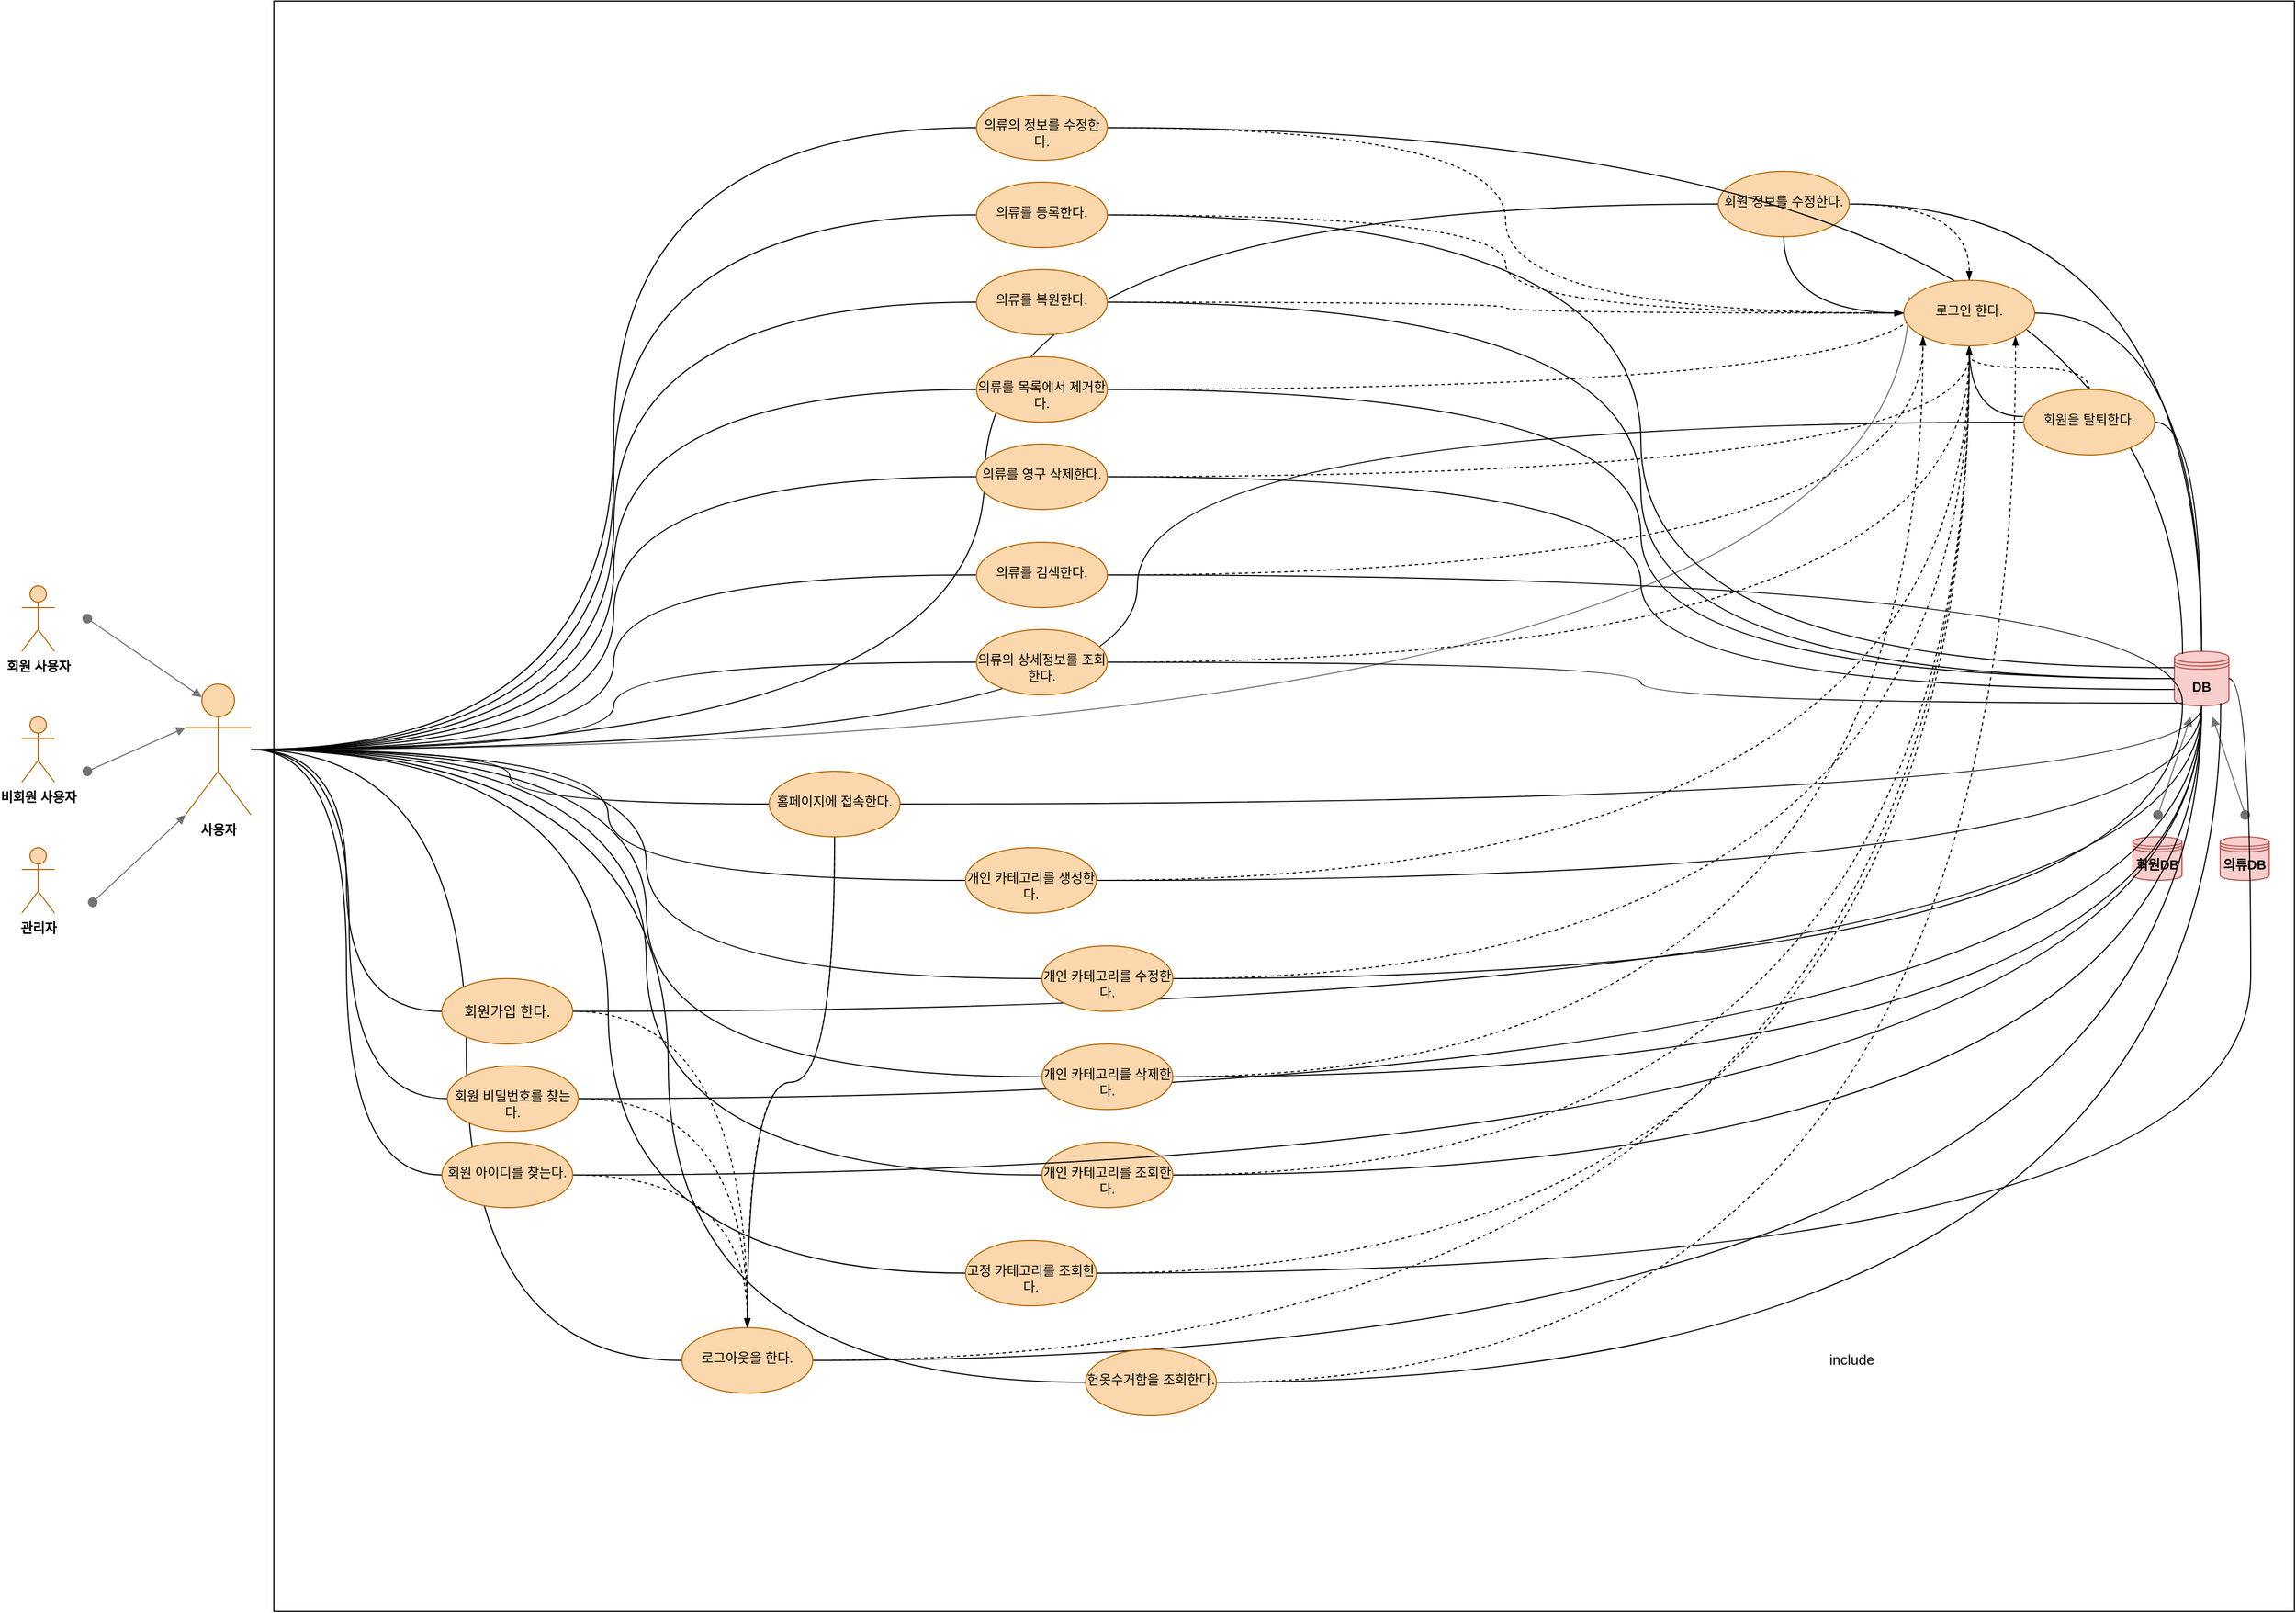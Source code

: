 <mxfile version="17.4.2" type="device"><diagram id="907NcnrzGQsfsX39xmy_" name="Page-1"><mxGraphModel dx="5760" dy="2571" grid="0" gridSize="10" guides="1" tooltips="1" connect="1" arrows="1" fold="1" page="1" pageScale="1" pageWidth="850" pageHeight="1100" math="0" shadow="0"><root><mxCell id="0"/><mxCell id="1" parent="0"/><mxCell id="ac8CNx1NNNnwnDvBf2mb-1" value="회원 사용자&lt;br&gt;" style="shape=umlActor;verticalLabelPosition=bottom;verticalAlign=top;html=1;outlineConnect=0;fillColor=#fad7ac;strokeColor=#b46504;fontStyle=1" parent="1" vertex="1"><mxGeometry x="-3124" y="-164" width="30" height="60" as="geometry"/></mxCell><mxCell id="ac8CNx1NNNnwnDvBf2mb-5" value="비회원 사용자&lt;br&gt;" style="shape=umlActor;verticalLabelPosition=bottom;verticalAlign=top;html=1;outlineConnect=0;fillColor=#fad7ac;strokeColor=#b46504;fontStyle=1" parent="1" vertex="1"><mxGeometry x="-3124" y="-44" width="30" height="60" as="geometry"/></mxCell><mxCell id="ac8CNx1NNNnwnDvBf2mb-7" value="관리자" style="shape=umlActor;verticalLabelPosition=bottom;verticalAlign=top;html=1;outlineConnect=0;fillColor=#fad7ac;strokeColor=#b46504;fontStyle=1" parent="1" vertex="1"><mxGeometry x="-3124" y="76" width="30" height="60" as="geometry"/></mxCell><mxCell id="eCN9OLUm9eauI4AGLOOA-48" style="edgeStyle=orthogonalEdgeStyle;curved=1;sketch=0;orthogonalLoop=1;jettySize=auto;html=1;entryX=0.042;entryY=0.25;entryDx=0;entryDy=0;entryPerimeter=0;fontSize=13;fontColor=#000000;endArrow=none;endFill=0;strokeColor=#737373;fillColor=#B2C9AB;" edge="1" parent="1" source="ac8CNx1NNNnwnDvBf2mb-19" target="eCN9OLUm9eauI4AGLOOA-43"><mxGeometry relative="1" as="geometry"/></mxCell><mxCell id="eCN9OLUm9eauI4AGLOOA-60" style="edgeStyle=orthogonalEdgeStyle;curved=1;sketch=0;orthogonalLoop=1;jettySize=auto;html=1;entryX=0;entryY=0.5;entryDx=0;entryDy=0;fontSize=13;fontColor=#000000;endArrow=none;endFill=0;strokeColor=default;fillColor=#B2C9AB;" edge="1" parent="1" source="ac8CNx1NNNnwnDvBf2mb-19" target="eCN9OLUm9eauI4AGLOOA-29"><mxGeometry relative="1" as="geometry"/></mxCell><mxCell id="eCN9OLUm9eauI4AGLOOA-61" style="edgeStyle=orthogonalEdgeStyle;curved=1;sketch=0;orthogonalLoop=1;jettySize=auto;html=1;entryX=0;entryY=0.5;entryDx=0;entryDy=0;fontSize=13;fontColor=#000000;endArrow=none;endFill=0;strokeColor=default;fillColor=#B2C9AB;" edge="1" parent="1" source="ac8CNx1NNNnwnDvBf2mb-19" target="eCN9OLUm9eauI4AGLOOA-44"><mxGeometry relative="1" as="geometry"/></mxCell><mxCell id="eCN9OLUm9eauI4AGLOOA-62" style="edgeStyle=orthogonalEdgeStyle;curved=1;sketch=0;orthogonalLoop=1;jettySize=auto;html=1;entryX=0;entryY=0.5;entryDx=0;entryDy=0;fontSize=13;fontColor=#000000;endArrow=none;endFill=0;strokeColor=default;fillColor=#B2C9AB;" edge="1" parent="1" source="ac8CNx1NNNnwnDvBf2mb-19" target="eCN9OLUm9eauI4AGLOOA-41"><mxGeometry relative="1" as="geometry"/></mxCell><mxCell id="eCN9OLUm9eauI4AGLOOA-63" style="edgeStyle=orthogonalEdgeStyle;curved=1;sketch=0;orthogonalLoop=1;jettySize=auto;html=1;entryX=0;entryY=0.5;entryDx=0;entryDy=0;fontSize=13;fontColor=#000000;endArrow=none;endFill=0;strokeColor=default;fillColor=#B2C9AB;" edge="1" parent="1" source="ac8CNx1NNNnwnDvBf2mb-19" target="eCN9OLUm9eauI4AGLOOA-32"><mxGeometry relative="1" as="geometry"/></mxCell><mxCell id="eCN9OLUm9eauI4AGLOOA-64" style="edgeStyle=orthogonalEdgeStyle;curved=1;sketch=0;orthogonalLoop=1;jettySize=auto;html=1;entryX=0;entryY=0.5;entryDx=0;entryDy=0;fontSize=13;fontColor=#000000;endArrow=none;endFill=0;strokeColor=default;fillColor=#B2C9AB;" edge="1" parent="1" source="ac8CNx1NNNnwnDvBf2mb-19" target="eCN9OLUm9eauI4AGLOOA-31"><mxGeometry relative="1" as="geometry"/></mxCell><mxCell id="eCN9OLUm9eauI4AGLOOA-65" style="edgeStyle=orthogonalEdgeStyle;curved=1;sketch=0;orthogonalLoop=1;jettySize=auto;html=1;entryX=0;entryY=0.5;entryDx=0;entryDy=0;fontSize=13;fontColor=#000000;endArrow=none;endFill=0;strokeColor=default;fillColor=#B2C9AB;" edge="1" parent="1" source="ac8CNx1NNNnwnDvBf2mb-19" target="eCN9OLUm9eauI4AGLOOA-39"><mxGeometry relative="1" as="geometry"/></mxCell><mxCell id="eCN9OLUm9eauI4AGLOOA-67" style="edgeStyle=orthogonalEdgeStyle;curved=1;sketch=0;orthogonalLoop=1;jettySize=auto;html=1;entryX=0;entryY=0.5;entryDx=0;entryDy=0;fontSize=13;fontColor=#000000;endArrow=none;endFill=0;strokeColor=default;fillColor=#B2C9AB;" edge="1" parent="1" source="ac8CNx1NNNnwnDvBf2mb-19" target="eCN9OLUm9eauI4AGLOOA-40"><mxGeometry relative="1" as="geometry"/></mxCell><mxCell id="eCN9OLUm9eauI4AGLOOA-68" style="edgeStyle=orthogonalEdgeStyle;curved=1;sketch=0;orthogonalLoop=1;jettySize=auto;html=1;entryX=0;entryY=0.5;entryDx=0;entryDy=0;fontSize=13;fontColor=#000000;endArrow=none;endFill=0;strokeColor=default;fillColor=#B2C9AB;" edge="1" parent="1" source="ac8CNx1NNNnwnDvBf2mb-19" target="eCN9OLUm9eauI4AGLOOA-9"><mxGeometry relative="1" as="geometry"/></mxCell><mxCell id="eCN9OLUm9eauI4AGLOOA-69" style="edgeStyle=orthogonalEdgeStyle;curved=1;sketch=0;orthogonalLoop=1;jettySize=auto;html=1;entryX=0;entryY=0.5;entryDx=0;entryDy=0;fontSize=13;fontColor=#000000;endArrow=none;endFill=0;strokeColor=default;fillColor=#B2C9AB;" edge="1" parent="1" source="ac8CNx1NNNnwnDvBf2mb-19" target="eCN9OLUm9eauI4AGLOOA-26"><mxGeometry relative="1" as="geometry"/></mxCell><mxCell id="eCN9OLUm9eauI4AGLOOA-70" style="edgeStyle=orthogonalEdgeStyle;curved=1;sketch=0;orthogonalLoop=1;jettySize=auto;html=1;entryX=0;entryY=0.5;entryDx=0;entryDy=0;fontSize=13;fontColor=#000000;endArrow=none;endFill=0;strokeColor=default;fillColor=#B2C9AB;" edge="1" parent="1" source="ac8CNx1NNNnwnDvBf2mb-19" target="eCN9OLUm9eauI4AGLOOA-42"><mxGeometry relative="1" as="geometry"/></mxCell><mxCell id="eCN9OLUm9eauI4AGLOOA-71" style="edgeStyle=orthogonalEdgeStyle;curved=1;sketch=0;orthogonalLoop=1;jettySize=auto;html=1;entryX=0;entryY=0.5;entryDx=0;entryDy=0;fontSize=13;fontColor=#000000;endArrow=none;endFill=0;strokeColor=default;fillColor=#B2C9AB;" edge="1" parent="1" source="ac8CNx1NNNnwnDvBf2mb-19" target="eCN9OLUm9eauI4AGLOOA-25"><mxGeometry relative="1" as="geometry"/></mxCell><mxCell id="eCN9OLUm9eauI4AGLOOA-73" style="edgeStyle=orthogonalEdgeStyle;curved=1;sketch=0;orthogonalLoop=1;jettySize=auto;html=1;entryX=0;entryY=0.5;entryDx=0;entryDy=0;fontSize=13;fontColor=#000000;endArrow=none;endFill=0;strokeColor=default;fillColor=#B2C9AB;" edge="1" parent="1" source="ac8CNx1NNNnwnDvBf2mb-19" target="eCN9OLUm9eauI4AGLOOA-33"><mxGeometry relative="1" as="geometry"/></mxCell><mxCell id="eCN9OLUm9eauI4AGLOOA-74" style="edgeStyle=orthogonalEdgeStyle;curved=1;sketch=0;orthogonalLoop=1;jettySize=auto;html=1;entryX=0;entryY=0.5;entryDx=0;entryDy=0;fontSize=13;fontColor=#000000;endArrow=none;endFill=0;strokeColor=default;fillColor=#B2C9AB;" edge="1" parent="1" source="ac8CNx1NNNnwnDvBf2mb-19" target="eCN9OLUm9eauI4AGLOOA-34"><mxGeometry relative="1" as="geometry"/></mxCell><mxCell id="eCN9OLUm9eauI4AGLOOA-75" style="edgeStyle=orthogonalEdgeStyle;curved=1;sketch=0;orthogonalLoop=1;jettySize=auto;html=1;entryX=0;entryY=0.5;entryDx=0;entryDy=0;fontSize=13;fontColor=#000000;endArrow=none;endFill=0;strokeColor=default;fillColor=#B2C9AB;" edge="1" parent="1" source="ac8CNx1NNNnwnDvBf2mb-19" target="eCN9OLUm9eauI4AGLOOA-35"><mxGeometry relative="1" as="geometry"/></mxCell><mxCell id="eCN9OLUm9eauI4AGLOOA-76" style="edgeStyle=orthogonalEdgeStyle;curved=1;sketch=0;orthogonalLoop=1;jettySize=auto;html=1;entryX=0;entryY=0.5;entryDx=0;entryDy=0;fontSize=13;fontColor=#000000;endArrow=none;endFill=0;strokeColor=default;fillColor=#B2C9AB;" edge="1" parent="1" source="ac8CNx1NNNnwnDvBf2mb-19" target="eCN9OLUm9eauI4AGLOOA-36"><mxGeometry relative="1" as="geometry"/></mxCell><mxCell id="eCN9OLUm9eauI4AGLOOA-77" style="edgeStyle=orthogonalEdgeStyle;curved=1;sketch=0;orthogonalLoop=1;jettySize=auto;html=1;entryX=0;entryY=0.5;entryDx=0;entryDy=0;fontSize=13;fontColor=#000000;endArrow=none;endFill=0;strokeColor=default;fillColor=#B2C9AB;" edge="1" parent="1" source="ac8CNx1NNNnwnDvBf2mb-19" target="eCN9OLUm9eauI4AGLOOA-38"><mxGeometry relative="1" as="geometry"/></mxCell><mxCell id="eCN9OLUm9eauI4AGLOOA-78" style="edgeStyle=orthogonalEdgeStyle;curved=1;sketch=0;orthogonalLoop=1;jettySize=auto;html=1;entryX=0;entryY=0.5;entryDx=0;entryDy=0;fontSize=13;fontColor=#000000;endArrow=none;endFill=0;strokeColor=default;fillColor=#B2C9AB;" edge="1" parent="1" source="ac8CNx1NNNnwnDvBf2mb-19" target="eCN9OLUm9eauI4AGLOOA-37"><mxGeometry relative="1" as="geometry"/></mxCell><mxCell id="eCN9OLUm9eauI4AGLOOA-79" style="edgeStyle=orthogonalEdgeStyle;curved=1;sketch=0;orthogonalLoop=1;jettySize=auto;html=1;entryX=0;entryY=0.5;entryDx=0;entryDy=0;fontSize=13;fontColor=#000000;endArrow=none;endFill=0;strokeColor=default;fillColor=#B2C9AB;" edge="1" parent="1" source="ac8CNx1NNNnwnDvBf2mb-19" target="eCN9OLUm9eauI4AGLOOA-28"><mxGeometry relative="1" as="geometry"/></mxCell><mxCell id="eCN9OLUm9eauI4AGLOOA-80" style="edgeStyle=orthogonalEdgeStyle;curved=1;sketch=0;orthogonalLoop=1;jettySize=auto;html=1;entryX=0;entryY=0.5;entryDx=0;entryDy=0;fontSize=13;fontColor=#000000;endArrow=none;endFill=0;strokeColor=default;fillColor=#B2C9AB;" edge="1" parent="1" source="ac8CNx1NNNnwnDvBf2mb-19" target="eCN9OLUm9eauI4AGLOOA-30"><mxGeometry relative="1" as="geometry"/></mxCell><mxCell id="eCN9OLUm9eauI4AGLOOA-81" style="edgeStyle=orthogonalEdgeStyle;curved=1;sketch=0;orthogonalLoop=1;jettySize=auto;html=1;entryX=0;entryY=0.5;entryDx=0;entryDy=0;fontSize=13;fontColor=#000000;endArrow=none;endFill=0;strokeColor=default;fillColor=#B2C9AB;" edge="1" parent="1" source="ac8CNx1NNNnwnDvBf2mb-19" target="eCN9OLUm9eauI4AGLOOA-27"><mxGeometry relative="1" as="geometry"/></mxCell><mxCell id="ac8CNx1NNNnwnDvBf2mb-19" value="사용자" style="shape=umlActor;verticalLabelPosition=bottom;verticalAlign=top;html=1;rounded=0;sketch=0;strokeColor=#b46504;fillColor=#fad7ac;fontStyle=1" parent="1" vertex="1"><mxGeometry x="-2974" y="-74" width="60" height="120" as="geometry"/></mxCell><mxCell id="ac8CNx1NNNnwnDvBf2mb-29" value="" style="html=1;verticalAlign=bottom;startArrow=oval;startFill=1;endArrow=block;startSize=8;rounded=1;sketch=0;fontColor=#46495D;strokeColor=#737373;fillColor=#B2C9AB;curved=0;entryX=0;entryY=0.333;entryDx=0;entryDy=0;entryPerimeter=0;" parent="1" edge="1" target="ac8CNx1NNNnwnDvBf2mb-19"><mxGeometry width="60" relative="1" as="geometry"><mxPoint x="-3064" y="6" as="sourcePoint"/><mxPoint x="-3064" y="-54" as="targetPoint"/></mxGeometry></mxCell><mxCell id="ac8CNx1NNNnwnDvBf2mb-30" value="" style="html=1;verticalAlign=bottom;startArrow=oval;startFill=1;endArrow=block;startSize=8;rounded=1;sketch=0;fontColor=#46495D;strokeColor=#737373;fillColor=#B2C9AB;curved=0;entryX=0.25;entryY=0.1;entryDx=0;entryDy=0;entryPerimeter=0;" parent="1" edge="1" target="ac8CNx1NNNnwnDvBf2mb-19"><mxGeometry width="60" relative="1" as="geometry"><mxPoint x="-3064" y="-134" as="sourcePoint"/><mxPoint x="-2964" y="-84" as="targetPoint"/></mxGeometry></mxCell><mxCell id="ac8CNx1NNNnwnDvBf2mb-31" value="" style="html=1;verticalAlign=bottom;startArrow=oval;startFill=1;endArrow=block;startSize=8;rounded=1;sketch=0;fontColor=#46495D;strokeColor=#737373;fillColor=#B2C9AB;curved=0;entryX=0;entryY=1;entryDx=0;entryDy=0;entryPerimeter=0;" parent="1" edge="1" target="ac8CNx1NNNnwnDvBf2mb-19"><mxGeometry x="-0.001" width="60" relative="1" as="geometry"><mxPoint x="-3059" y="126" as="sourcePoint"/><mxPoint x="-2964" y="56" as="targetPoint"/><mxPoint as="offset"/></mxGeometry></mxCell><mxCell id="ac8CNx1NNNnwnDvBf2mb-33" value="DB" style="shape=datastore;whiteSpace=wrap;html=1;rounded=0;sketch=0;strokeColor=#b85450;fillColor=#f8cecc;fontStyle=1" parent="1" vertex="1"><mxGeometry x="-1151" y="-104" width="50" height="50" as="geometry"/></mxCell><mxCell id="ac8CNx1NNNnwnDvBf2mb-36" value="회원DB" style="shape=datastore;whiteSpace=wrap;html=1;rounded=0;sketch=0;strokeColor=#b85450;fillColor=#f8cecc;fontStyle=1" parent="1" vertex="1"><mxGeometry x="-1189" y="66" width="45" height="40" as="geometry"/></mxCell><mxCell id="ac8CNx1NNNnwnDvBf2mb-37" value="의류DB" style="shape=datastore;whiteSpace=wrap;html=1;rounded=0;sketch=0;strokeColor=#b85450;fillColor=#f8cecc;fontStyle=1" parent="1" vertex="1"><mxGeometry x="-1109" y="66" width="45" height="40" as="geometry"/></mxCell><mxCell id="ac8CNx1NNNnwnDvBf2mb-40" value="" style="html=1;verticalAlign=bottom;startArrow=oval;startFill=1;endArrow=block;startSize=8;rounded=1;sketch=0;fontColor=#000000;strokeColor=#737373;fillColor=#B2C9AB;curved=0;" parent="1" edge="1"><mxGeometry width="60" relative="1" as="geometry"><mxPoint x="-1166" y="46" as="sourcePoint"/><mxPoint x="-1136" y="-44" as="targetPoint"/></mxGeometry></mxCell><mxCell id="ac8CNx1NNNnwnDvBf2mb-41" value="" style="html=1;verticalAlign=bottom;startArrow=oval;startFill=1;endArrow=block;startSize=8;rounded=1;sketch=0;fontColor=#000000;strokeColor=#737373;fillColor=#B2C9AB;curved=0;" parent="1" edge="1"><mxGeometry width="60" relative="1" as="geometry"><mxPoint x="-1086" y="46" as="sourcePoint"/><mxPoint x="-1116" y="-44" as="targetPoint"/></mxGeometry></mxCell><mxCell id="eCN9OLUm9eauI4AGLOOA-87" style="edgeStyle=orthogonalEdgeStyle;curved=1;sketch=0;orthogonalLoop=1;jettySize=auto;html=1;entryX=0.5;entryY=1;entryDx=0;entryDy=0;fontSize=13;fontColor=#000000;endArrow=none;endFill=0;strokeColor=default;fillColor=#B2C9AB;" edge="1" parent="1" source="eCN9OLUm9eauI4AGLOOA-9" target="ac8CNx1NNNnwnDvBf2mb-33"><mxGeometry relative="1" as="geometry"/></mxCell><mxCell id="eCN9OLUm9eauI4AGLOOA-142" style="edgeStyle=orthogonalEdgeStyle;curved=1;sketch=0;orthogonalLoop=1;jettySize=auto;html=1;dashed=1;fontSize=13;fontColor=#000000;endArrow=blockThin;endFill=1;strokeColor=default;fillColor=#B2C9AB;" edge="1" parent="1" source="eCN9OLUm9eauI4AGLOOA-9" target="eCN9OLUm9eauI4AGLOOA-25"><mxGeometry relative="1" as="geometry"/></mxCell><mxCell id="eCN9OLUm9eauI4AGLOOA-9" value="&lt;font style=&quot;font-size: 13px&quot;&gt;&lt;br&gt;회원가입 한다.&lt;/font&gt;" style="ellipse;whiteSpace=wrap;html=1;verticalAlign=top;fillColor=#fad7ac;strokeColor=#b46504;rounded=0;sketch=0;align=center;" vertex="1" parent="1"><mxGeometry x="-2739" y="196" width="120" height="60" as="geometry"/></mxCell><mxCell id="eCN9OLUm9eauI4AGLOOA-51" style="edgeStyle=orthogonalEdgeStyle;curved=1;sketch=0;orthogonalLoop=1;jettySize=auto;html=1;fontSize=13;fontColor=#000000;endArrow=blockThin;endFill=1;strokeColor=default;fillColor=#B2C9AB;dashed=1;" edge="1" parent="1" source="eCN9OLUm9eauI4AGLOOA-25" target="eCN9OLUm9eauI4AGLOOA-43"><mxGeometry relative="1" as="geometry"/></mxCell><mxCell id="eCN9OLUm9eauI4AGLOOA-52" value="include" style="edgeLabel;html=1;align=center;verticalAlign=middle;resizable=0;points=[];fontSize=13;fontColor=#000000;" vertex="1" connectable="0" parent="eCN9OLUm9eauI4AGLOOA-51"><mxGeometry x="-0.043" y="1" relative="1" as="geometry"><mxPoint as="offset"/></mxGeometry></mxCell><mxCell id="eCN9OLUm9eauI4AGLOOA-55" style="edgeStyle=orthogonalEdgeStyle;curved=1;sketch=0;orthogonalLoop=1;jettySize=auto;html=1;fontSize=13;fontColor=#000000;endArrow=none;endFill=0;strokeColor=default;fillColor=#B2C9AB;" edge="1" parent="1" source="eCN9OLUm9eauI4AGLOOA-25" target="eCN9OLUm9eauI4AGLOOA-33"><mxGeometry relative="1" as="geometry"/></mxCell><mxCell id="eCN9OLUm9eauI4AGLOOA-88" style="edgeStyle=orthogonalEdgeStyle;curved=1;sketch=0;orthogonalLoop=1;jettySize=auto;html=1;fontSize=13;fontColor=#000000;endArrow=none;endFill=0;strokeColor=default;fillColor=#B2C9AB;" edge="1" parent="1" source="eCN9OLUm9eauI4AGLOOA-25" target="ac8CNx1NNNnwnDvBf2mb-33"><mxGeometry relative="1" as="geometry"/></mxCell><mxCell id="eCN9OLUm9eauI4AGLOOA-25" value="&lt;br&gt;로그아웃을 한다." style="ellipse;whiteSpace=wrap;html=1;verticalAlign=top;fillColor=#fad7ac;strokeColor=#b46504;rounded=0;sketch=0;align=center;" vertex="1" parent="1"><mxGeometry x="-2519" y="516" width="120" height="60" as="geometry"/></mxCell><mxCell id="eCN9OLUm9eauI4AGLOOA-86" style="edgeStyle=orthogonalEdgeStyle;curved=1;sketch=0;orthogonalLoop=1;jettySize=auto;html=1;fontSize=13;fontColor=#000000;endArrow=none;endFill=0;strokeColor=default;fillColor=#B2C9AB;" edge="1" parent="1" source="eCN9OLUm9eauI4AGLOOA-26" target="ac8CNx1NNNnwnDvBf2mb-33"><mxGeometry relative="1" as="geometry"/></mxCell><mxCell id="eCN9OLUm9eauI4AGLOOA-143" style="edgeStyle=orthogonalEdgeStyle;curved=1;sketch=0;orthogonalLoop=1;jettySize=auto;html=1;dashed=1;fontSize=13;fontColor=#000000;endArrow=blockThin;endFill=1;strokeColor=default;fillColor=#B2C9AB;" edge="1" parent="1" source="eCN9OLUm9eauI4AGLOOA-26" target="eCN9OLUm9eauI4AGLOOA-25"><mxGeometry relative="1" as="geometry"/></mxCell><mxCell id="eCN9OLUm9eauI4AGLOOA-26" value="&lt;br&gt;회원 비밀번호를 찾는다." style="ellipse;whiteSpace=wrap;html=1;verticalAlign=top;fillColor=#fad7ac;strokeColor=#b46504;rounded=0;sketch=0;align=center;" vertex="1" parent="1"><mxGeometry x="-2734" y="276" width="120" height="60" as="geometry"/></mxCell><mxCell id="eCN9OLUm9eauI4AGLOOA-84" style="edgeStyle=orthogonalEdgeStyle;curved=1;sketch=0;orthogonalLoop=1;jettySize=auto;html=1;entryX=0.5;entryY=0;entryDx=0;entryDy=0;fontSize=13;fontColor=#000000;endArrow=none;endFill=0;strokeColor=default;fillColor=#B2C9AB;" edge="1" parent="1" source="eCN9OLUm9eauI4AGLOOA-27" target="ac8CNx1NNNnwnDvBf2mb-33"><mxGeometry relative="1" as="geometry"/></mxCell><mxCell id="eCN9OLUm9eauI4AGLOOA-127" style="edgeStyle=orthogonalEdgeStyle;curved=1;sketch=0;orthogonalLoop=1;jettySize=auto;html=1;dashed=1;fontSize=13;fontColor=#000000;endArrow=blockThin;endFill=1;strokeColor=default;fillColor=#B2C9AB;" edge="1" parent="1" source="eCN9OLUm9eauI4AGLOOA-27" target="eCN9OLUm9eauI4AGLOOA-43"><mxGeometry relative="1" as="geometry"/></mxCell><mxCell id="eCN9OLUm9eauI4AGLOOA-27" value="&lt;br&gt;회원 정보를 수정한다." style="ellipse;whiteSpace=wrap;html=1;verticalAlign=top;fillColor=#fad7ac;strokeColor=#b46504;rounded=0;sketch=0;align=center;" vertex="1" parent="1"><mxGeometry x="-1569" y="-544" width="120" height="60" as="geometry"/></mxCell><mxCell id="eCN9OLUm9eauI4AGLOOA-96" style="edgeStyle=orthogonalEdgeStyle;curved=1;sketch=0;orthogonalLoop=1;jettySize=auto;html=1;entryX=0.85;entryY=0.95;entryDx=0;entryDy=0;entryPerimeter=0;fontSize=13;fontColor=#000000;endArrow=none;endFill=0;strokeColor=default;fillColor=#B2C9AB;" edge="1" parent="1" source="eCN9OLUm9eauI4AGLOOA-28" target="ac8CNx1NNNnwnDvBf2mb-33"><mxGeometry relative="1" as="geometry"/></mxCell><mxCell id="eCN9OLUm9eauI4AGLOOA-138" style="edgeStyle=orthogonalEdgeStyle;curved=1;sketch=0;orthogonalLoop=1;jettySize=auto;html=1;entryX=1;entryY=1;entryDx=0;entryDy=0;dashed=1;fontSize=13;fontColor=#000000;endArrow=blockThin;endFill=1;strokeColor=default;fillColor=#B2C9AB;" edge="1" parent="1" source="eCN9OLUm9eauI4AGLOOA-28" target="eCN9OLUm9eauI4AGLOOA-43"><mxGeometry relative="1" as="geometry"/></mxCell><mxCell id="eCN9OLUm9eauI4AGLOOA-28" value="&lt;br&gt;헌옷수거함을 조회한다." style="ellipse;whiteSpace=wrap;html=1;verticalAlign=top;fillColor=#fad7ac;strokeColor=#b46504;rounded=0;sketch=0;align=center;" vertex="1" parent="1"><mxGeometry x="-2149" y="536" width="120" height="60" as="geometry"/></mxCell><mxCell id="eCN9OLUm9eauI4AGLOOA-108" style="edgeStyle=orthogonalEdgeStyle;curved=1;sketch=0;orthogonalLoop=1;jettySize=auto;html=1;entryX=0.15;entryY=0.05;entryDx=0;entryDy=0;entryPerimeter=0;fontSize=13;fontColor=#000000;endArrow=none;endFill=0;strokeColor=default;fillColor=#B2C9AB;" edge="1" parent="1" source="eCN9OLUm9eauI4AGLOOA-29" target="ac8CNx1NNNnwnDvBf2mb-33"><mxGeometry relative="1" as="geometry"/></mxCell><mxCell id="eCN9OLUm9eauI4AGLOOA-128" style="edgeStyle=orthogonalEdgeStyle;curved=1;sketch=0;orthogonalLoop=1;jettySize=auto;html=1;entryX=0;entryY=0.5;entryDx=0;entryDy=0;dashed=1;fontSize=13;fontColor=#000000;endArrow=blockThin;endFill=1;strokeColor=default;fillColor=#B2C9AB;" edge="1" parent="1" source="eCN9OLUm9eauI4AGLOOA-29" target="eCN9OLUm9eauI4AGLOOA-43"><mxGeometry relative="1" as="geometry"/></mxCell><mxCell id="eCN9OLUm9eauI4AGLOOA-29" value="&lt;br&gt;의류의 정보를 수정한다." style="ellipse;whiteSpace=wrap;html=1;verticalAlign=top;fillColor=#fad7ac;strokeColor=#b46504;rounded=0;sketch=0;align=center;" vertex="1" parent="1"><mxGeometry x="-2249" y="-614" width="120" height="60" as="geometry"/></mxCell><mxCell id="eCN9OLUm9eauI4AGLOOA-82" style="edgeStyle=orthogonalEdgeStyle;curved=1;sketch=0;orthogonalLoop=1;jettySize=auto;html=1;entryX=0.5;entryY=0;entryDx=0;entryDy=0;fontSize=13;fontColor=#000000;endArrow=none;endFill=0;strokeColor=default;fillColor=#B2C9AB;" edge="1" parent="1" source="eCN9OLUm9eauI4AGLOOA-30" target="ac8CNx1NNNnwnDvBf2mb-33"><mxGeometry relative="1" as="geometry"/></mxCell><mxCell id="eCN9OLUm9eauI4AGLOOA-126" style="edgeStyle=orthogonalEdgeStyle;curved=1;sketch=0;orthogonalLoop=1;jettySize=auto;html=1;dashed=1;fontSize=13;fontColor=#000000;endArrow=blockThin;endFill=1;strokeColor=default;fillColor=#B2C9AB;" edge="1" parent="1" source="eCN9OLUm9eauI4AGLOOA-30" target="eCN9OLUm9eauI4AGLOOA-43"><mxGeometry relative="1" as="geometry"/></mxCell><mxCell id="eCN9OLUm9eauI4AGLOOA-30" value="&lt;br&gt;회원을 탈퇴한다." style="ellipse;whiteSpace=wrap;html=1;verticalAlign=top;fillColor=#fad7ac;strokeColor=#b46504;rounded=0;sketch=0;align=center;" vertex="1" parent="1"><mxGeometry x="-1289" y="-344" width="120" height="60" as="geometry"/></mxCell><mxCell id="eCN9OLUm9eauI4AGLOOA-104" style="edgeStyle=orthogonalEdgeStyle;curved=1;sketch=0;orthogonalLoop=1;jettySize=auto;html=1;entryX=0;entryY=0.7;entryDx=0;entryDy=0;fontSize=13;fontColor=#000000;endArrow=none;endFill=0;strokeColor=default;fillColor=#B2C9AB;" edge="1" parent="1" source="eCN9OLUm9eauI4AGLOOA-31" target="ac8CNx1NNNnwnDvBf2mb-33"><mxGeometry relative="1" as="geometry"/></mxCell><mxCell id="eCN9OLUm9eauI4AGLOOA-132" style="edgeStyle=orthogonalEdgeStyle;curved=1;sketch=0;orthogonalLoop=1;jettySize=auto;html=1;dashed=1;fontSize=13;fontColor=#000000;endArrow=blockThin;endFill=1;strokeColor=default;fillColor=#B2C9AB;" edge="1" parent="1" source="eCN9OLUm9eauI4AGLOOA-31" target="eCN9OLUm9eauI4AGLOOA-43"><mxGeometry relative="1" as="geometry"/></mxCell><mxCell id="eCN9OLUm9eauI4AGLOOA-31" value="&lt;br&gt;의류를 영구 삭제한다." style="ellipse;whiteSpace=wrap;html=1;verticalAlign=top;fillColor=#fad7ac;strokeColor=#b46504;rounded=0;sketch=0;align=center;" vertex="1" parent="1"><mxGeometry x="-2249" y="-294" width="120" height="60" as="geometry"/></mxCell><mxCell id="eCN9OLUm9eauI4AGLOOA-105" style="edgeStyle=orthogonalEdgeStyle;curved=1;sketch=0;orthogonalLoop=1;jettySize=auto;html=1;entryX=0;entryY=0.5;entryDx=0;entryDy=0;fontSize=13;fontColor=#000000;endArrow=none;endFill=0;strokeColor=default;fillColor=#B2C9AB;" edge="1" parent="1" source="eCN9OLUm9eauI4AGLOOA-32" target="ac8CNx1NNNnwnDvBf2mb-33"><mxGeometry relative="1" as="geometry"/></mxCell><mxCell id="eCN9OLUm9eauI4AGLOOA-131" style="edgeStyle=orthogonalEdgeStyle;curved=1;sketch=0;orthogonalLoop=1;jettySize=auto;html=1;entryX=0;entryY=0;entryDx=0;entryDy=0;dashed=1;fontSize=13;fontColor=#000000;endArrow=blockThin;endFill=1;strokeColor=default;fillColor=#B2C9AB;" edge="1" parent="1" source="eCN9OLUm9eauI4AGLOOA-32" target="eCN9OLUm9eauI4AGLOOA-43"><mxGeometry relative="1" as="geometry"/></mxCell><mxCell id="eCN9OLUm9eauI4AGLOOA-32" value="&lt;br&gt;의류를 목록에서 제거한다." style="ellipse;whiteSpace=wrap;html=1;verticalAlign=top;fillColor=#fad7ac;strokeColor=#b46504;rounded=0;sketch=0;align=center;" vertex="1" parent="1"><mxGeometry x="-2249" y="-374" width="120" height="60" as="geometry"/></mxCell><mxCell id="eCN9OLUm9eauI4AGLOOA-91" style="edgeStyle=orthogonalEdgeStyle;curved=1;sketch=0;orthogonalLoop=1;jettySize=auto;html=1;fontSize=13;fontColor=#000000;endArrow=none;endFill=0;strokeColor=default;fillColor=#B2C9AB;" edge="1" parent="1" source="eCN9OLUm9eauI4AGLOOA-33" target="ac8CNx1NNNnwnDvBf2mb-33"><mxGeometry relative="1" as="geometry"/></mxCell><mxCell id="eCN9OLUm9eauI4AGLOOA-147" style="edgeStyle=orthogonalEdgeStyle;curved=1;sketch=0;orthogonalLoop=1;jettySize=auto;html=1;dashed=1;fontSize=13;fontColor=#000000;endArrow=blockThin;endFill=1;strokeColor=default;fillColor=#B2C9AB;" edge="1" parent="1" source="eCN9OLUm9eauI4AGLOOA-33" target="eCN9OLUm9eauI4AGLOOA-25"><mxGeometry relative="1" as="geometry"/></mxCell><mxCell id="eCN9OLUm9eauI4AGLOOA-33" value="&lt;br&gt;홈페이지에 접속한다." style="ellipse;whiteSpace=wrap;html=1;verticalAlign=top;fillColor=#fad7ac;strokeColor=#b46504;rounded=0;sketch=0;align=center;" vertex="1" parent="1"><mxGeometry x="-2439" y="6" width="120" height="60" as="geometry"/></mxCell><mxCell id="eCN9OLUm9eauI4AGLOOA-92" style="edgeStyle=orthogonalEdgeStyle;curved=1;sketch=0;orthogonalLoop=1;jettySize=auto;html=1;entryX=1;entryY=0.5;entryDx=0;entryDy=0;fontSize=13;fontColor=#000000;endArrow=none;endFill=0;strokeColor=default;fillColor=#B2C9AB;" edge="1" parent="1" source="eCN9OLUm9eauI4AGLOOA-34" target="ac8CNx1NNNnwnDvBf2mb-33"><mxGeometry relative="1" as="geometry"/></mxCell><mxCell id="eCN9OLUm9eauI4AGLOOA-140" style="edgeStyle=orthogonalEdgeStyle;curved=1;sketch=0;orthogonalLoop=1;jettySize=auto;html=1;dashed=1;fontSize=13;fontColor=#000000;endArrow=blockThin;endFill=1;strokeColor=default;fillColor=#B2C9AB;" edge="1" parent="1" source="eCN9OLUm9eauI4AGLOOA-34" target="eCN9OLUm9eauI4AGLOOA-43"><mxGeometry relative="1" as="geometry"/></mxCell><mxCell id="eCN9OLUm9eauI4AGLOOA-34" value="&lt;br&gt;고정 카테고리를 조회한다." style="ellipse;whiteSpace=wrap;html=1;verticalAlign=top;fillColor=#fad7ac;strokeColor=#b46504;rounded=0;sketch=0;align=center;" vertex="1" parent="1"><mxGeometry x="-2259" y="436" width="120" height="60" as="geometry"/></mxCell><mxCell id="eCN9OLUm9eauI4AGLOOA-93" style="edgeStyle=orthogonalEdgeStyle;curved=1;sketch=0;orthogonalLoop=1;jettySize=auto;html=1;fontSize=13;fontColor=#000000;endArrow=none;endFill=0;strokeColor=default;fillColor=#B2C9AB;" edge="1" parent="1" source="eCN9OLUm9eauI4AGLOOA-35" target="ac8CNx1NNNnwnDvBf2mb-33"><mxGeometry relative="1" as="geometry"/></mxCell><mxCell id="eCN9OLUm9eauI4AGLOOA-139" style="edgeStyle=orthogonalEdgeStyle;curved=1;sketch=0;orthogonalLoop=1;jettySize=auto;html=1;dashed=1;fontSize=13;fontColor=#000000;endArrow=blockThin;endFill=1;strokeColor=default;fillColor=#B2C9AB;" edge="1" parent="1" source="eCN9OLUm9eauI4AGLOOA-35" target="eCN9OLUm9eauI4AGLOOA-43"><mxGeometry relative="1" as="geometry"/></mxCell><mxCell id="eCN9OLUm9eauI4AGLOOA-35" value="&lt;br&gt;개인 카테고리를 조회한다." style="ellipse;whiteSpace=wrap;html=1;verticalAlign=top;fillColor=#fad7ac;strokeColor=#b46504;rounded=0;sketch=0;align=center;" vertex="1" parent="1"><mxGeometry x="-2189" y="346" width="120" height="60" as="geometry"/></mxCell><mxCell id="eCN9OLUm9eauI4AGLOOA-94" style="edgeStyle=orthogonalEdgeStyle;curved=1;sketch=0;orthogonalLoop=1;jettySize=auto;html=1;fontSize=13;fontColor=#000000;endArrow=none;endFill=0;strokeColor=default;fillColor=#B2C9AB;" edge="1" parent="1" source="eCN9OLUm9eauI4AGLOOA-36" target="ac8CNx1NNNnwnDvBf2mb-33"><mxGeometry relative="1" as="geometry"/></mxCell><mxCell id="eCN9OLUm9eauI4AGLOOA-137" style="edgeStyle=orthogonalEdgeStyle;curved=1;sketch=0;orthogonalLoop=1;jettySize=auto;html=1;entryX=0;entryY=1;entryDx=0;entryDy=0;dashed=1;fontSize=13;fontColor=#000000;endArrow=blockThin;endFill=1;strokeColor=default;fillColor=#B2C9AB;" edge="1" parent="1" source="eCN9OLUm9eauI4AGLOOA-36" target="eCN9OLUm9eauI4AGLOOA-43"><mxGeometry relative="1" as="geometry"/></mxCell><mxCell id="eCN9OLUm9eauI4AGLOOA-36" value="&lt;br&gt;개인 카테고리를 삭제한다." style="ellipse;whiteSpace=wrap;html=1;verticalAlign=top;fillColor=#fad7ac;strokeColor=#b46504;rounded=0;sketch=0;align=center;" vertex="1" parent="1"><mxGeometry x="-2189" y="256" width="120" height="60" as="geometry"/></mxCell><mxCell id="eCN9OLUm9eauI4AGLOOA-97" style="edgeStyle=orthogonalEdgeStyle;curved=1;sketch=0;orthogonalLoop=1;jettySize=auto;html=1;entryX=0.15;entryY=0.95;entryDx=0;entryDy=0;entryPerimeter=0;fontSize=13;fontColor=#000000;endArrow=none;endFill=0;strokeColor=default;fillColor=#B2C9AB;" edge="1" parent="1" source="eCN9OLUm9eauI4AGLOOA-37" target="ac8CNx1NNNnwnDvBf2mb-33"><mxGeometry relative="1" as="geometry"/></mxCell><mxCell id="eCN9OLUm9eauI4AGLOOA-136" style="edgeStyle=orthogonalEdgeStyle;curved=1;sketch=0;orthogonalLoop=1;jettySize=auto;html=1;dashed=1;fontSize=13;fontColor=#000000;endArrow=blockThin;endFill=1;strokeColor=default;fillColor=#B2C9AB;" edge="1" parent="1" source="eCN9OLUm9eauI4AGLOOA-37" target="eCN9OLUm9eauI4AGLOOA-43"><mxGeometry relative="1" as="geometry"/></mxCell><mxCell id="eCN9OLUm9eauI4AGLOOA-37" value="&lt;br&gt;개인 카테고리를 수정한다." style="ellipse;whiteSpace=wrap;html=1;verticalAlign=top;fillColor=#fad7ac;strokeColor=#b46504;rounded=0;sketch=0;align=center;" vertex="1" parent="1"><mxGeometry x="-2189" y="166" width="120" height="60" as="geometry"/></mxCell><mxCell id="eCN9OLUm9eauI4AGLOOA-98" style="edgeStyle=orthogonalEdgeStyle;curved=1;sketch=0;orthogonalLoop=1;jettySize=auto;html=1;fontSize=13;fontColor=#000000;endArrow=none;endFill=0;strokeColor=default;fillColor=#B2C9AB;" edge="1" parent="1" source="eCN9OLUm9eauI4AGLOOA-38" target="ac8CNx1NNNnwnDvBf2mb-33"><mxGeometry relative="1" as="geometry"/></mxCell><mxCell id="eCN9OLUm9eauI4AGLOOA-135" style="edgeStyle=orthogonalEdgeStyle;curved=1;sketch=0;orthogonalLoop=1;jettySize=auto;html=1;dashed=1;fontSize=13;fontColor=#000000;endArrow=blockThin;endFill=1;strokeColor=default;fillColor=#B2C9AB;" edge="1" parent="1" source="eCN9OLUm9eauI4AGLOOA-38" target="eCN9OLUm9eauI4AGLOOA-43"><mxGeometry relative="1" as="geometry"/></mxCell><mxCell id="eCN9OLUm9eauI4AGLOOA-38" value="&lt;br&gt;개인 카테고리를 생성한다." style="ellipse;whiteSpace=wrap;html=1;verticalAlign=top;fillColor=#fad7ac;strokeColor=#b46504;rounded=0;sketch=0;align=center;" vertex="1" parent="1"><mxGeometry x="-2259" y="76" width="120" height="60" as="geometry"/></mxCell><mxCell id="eCN9OLUm9eauI4AGLOOA-101" style="edgeStyle=orthogonalEdgeStyle;curved=1;sketch=0;orthogonalLoop=1;jettySize=auto;html=1;entryX=0.15;entryY=0.95;entryDx=0;entryDy=0;entryPerimeter=0;fontSize=13;fontColor=#000000;endArrow=none;endFill=0;strokeColor=default;fillColor=#B2C9AB;" edge="1" parent="1" source="eCN9OLUm9eauI4AGLOOA-39" target="ac8CNx1NNNnwnDvBf2mb-33"><mxGeometry relative="1" as="geometry"/></mxCell><mxCell id="eCN9OLUm9eauI4AGLOOA-133" style="edgeStyle=orthogonalEdgeStyle;curved=1;sketch=0;orthogonalLoop=1;jettySize=auto;html=1;entryX=0;entryY=1;entryDx=0;entryDy=0;dashed=1;fontSize=13;fontColor=#000000;endArrow=blockThin;endFill=1;strokeColor=default;fillColor=#B2C9AB;" edge="1" parent="1" source="eCN9OLUm9eauI4AGLOOA-39" target="eCN9OLUm9eauI4AGLOOA-43"><mxGeometry relative="1" as="geometry"/></mxCell><mxCell id="eCN9OLUm9eauI4AGLOOA-39" value="&lt;br&gt;의류를 검색한다." style="ellipse;whiteSpace=wrap;html=1;verticalAlign=top;fillColor=#fad7ac;strokeColor=#b46504;rounded=0;sketch=0;align=center;" vertex="1" parent="1"><mxGeometry x="-2249" y="-204" width="120" height="60" as="geometry"/></mxCell><mxCell id="eCN9OLUm9eauI4AGLOOA-100" style="edgeStyle=orthogonalEdgeStyle;curved=1;sketch=0;orthogonalLoop=1;jettySize=auto;html=1;entryX=0.15;entryY=0.95;entryDx=0;entryDy=0;entryPerimeter=0;fontSize=13;fontColor=#000000;endArrow=none;endFill=0;strokeColor=default;fillColor=#B2C9AB;" edge="1" parent="1" source="eCN9OLUm9eauI4AGLOOA-40" target="ac8CNx1NNNnwnDvBf2mb-33"><mxGeometry relative="1" as="geometry"/></mxCell><mxCell id="eCN9OLUm9eauI4AGLOOA-134" style="edgeStyle=orthogonalEdgeStyle;curved=1;sketch=0;orthogonalLoop=1;jettySize=auto;html=1;dashed=1;fontSize=13;fontColor=#000000;endArrow=blockThin;endFill=1;strokeColor=default;fillColor=#B2C9AB;" edge="1" parent="1" source="eCN9OLUm9eauI4AGLOOA-40" target="eCN9OLUm9eauI4AGLOOA-43"><mxGeometry relative="1" as="geometry"/></mxCell><mxCell id="eCN9OLUm9eauI4AGLOOA-40" value="&lt;br&gt;의류의 상세정보를 조회한다." style="ellipse;whiteSpace=wrap;html=1;verticalAlign=top;fillColor=#fad7ac;strokeColor=#b46504;rounded=0;sketch=0;align=center;" vertex="1" parent="1"><mxGeometry x="-2249" y="-124" width="120" height="60" as="geometry"/></mxCell><mxCell id="eCN9OLUm9eauI4AGLOOA-106" style="edgeStyle=orthogonalEdgeStyle;curved=1;sketch=0;orthogonalLoop=1;jettySize=auto;html=1;entryX=0;entryY=0.5;entryDx=0;entryDy=0;fontSize=13;fontColor=#000000;endArrow=none;endFill=0;strokeColor=default;fillColor=#B2C9AB;" edge="1" parent="1" source="eCN9OLUm9eauI4AGLOOA-41" target="ac8CNx1NNNnwnDvBf2mb-33"><mxGeometry relative="1" as="geometry"/></mxCell><mxCell id="eCN9OLUm9eauI4AGLOOA-130" style="edgeStyle=orthogonalEdgeStyle;curved=1;sketch=0;orthogonalLoop=1;jettySize=auto;html=1;entryX=0;entryY=0.5;entryDx=0;entryDy=0;dashed=1;fontSize=13;fontColor=#000000;endArrow=blockThin;endFill=1;strokeColor=default;fillColor=#B2C9AB;" edge="1" parent="1" source="eCN9OLUm9eauI4AGLOOA-41" target="eCN9OLUm9eauI4AGLOOA-43"><mxGeometry relative="1" as="geometry"/></mxCell><mxCell id="eCN9OLUm9eauI4AGLOOA-41" value="&lt;br&gt;의류를 복원한다." style="ellipse;whiteSpace=wrap;html=1;verticalAlign=top;fillColor=#fad7ac;strokeColor=#b46504;rounded=0;sketch=0;align=center;" vertex="1" parent="1"><mxGeometry x="-2249" y="-454" width="120" height="60" as="geometry"/></mxCell><mxCell id="eCN9OLUm9eauI4AGLOOA-85" style="edgeStyle=orthogonalEdgeStyle;curved=1;sketch=0;orthogonalLoop=1;jettySize=auto;html=1;entryX=0.5;entryY=1;entryDx=0;entryDy=0;fontSize=13;fontColor=#000000;endArrow=none;endFill=0;strokeColor=default;fillColor=#B2C9AB;" edge="1" parent="1" source="eCN9OLUm9eauI4AGLOOA-42" target="ac8CNx1NNNnwnDvBf2mb-33"><mxGeometry relative="1" as="geometry"/></mxCell><mxCell id="eCN9OLUm9eauI4AGLOOA-144" style="edgeStyle=orthogonalEdgeStyle;curved=1;sketch=0;orthogonalLoop=1;jettySize=auto;html=1;dashed=1;fontSize=13;fontColor=#000000;endArrow=blockThin;endFill=1;strokeColor=default;fillColor=#B2C9AB;" edge="1" parent="1" source="eCN9OLUm9eauI4AGLOOA-42" target="eCN9OLUm9eauI4AGLOOA-25"><mxGeometry relative="1" as="geometry"/></mxCell><mxCell id="eCN9OLUm9eauI4AGLOOA-42" value="&lt;br&gt;회원 아이디를 찾는다." style="ellipse;whiteSpace=wrap;html=1;verticalAlign=top;fillColor=#fad7ac;strokeColor=#b46504;rounded=0;sketch=0;align=center;" vertex="1" parent="1"><mxGeometry x="-2739" y="346" width="120" height="60" as="geometry"/></mxCell><mxCell id="eCN9OLUm9eauI4AGLOOA-57" style="edgeStyle=orthogonalEdgeStyle;curved=1;sketch=0;orthogonalLoop=1;jettySize=auto;html=1;fontSize=13;fontColor=#000000;endArrow=none;endFill=0;strokeColor=default;fillColor=#B2C9AB;" edge="1" parent="1" source="eCN9OLUm9eauI4AGLOOA-43" target="eCN9OLUm9eauI4AGLOOA-27"><mxGeometry relative="1" as="geometry"/></mxCell><mxCell id="eCN9OLUm9eauI4AGLOOA-59" style="edgeStyle=orthogonalEdgeStyle;curved=1;sketch=0;orthogonalLoop=1;jettySize=auto;html=1;entryX=-0.003;entryY=0.413;entryDx=0;entryDy=0;entryPerimeter=0;fontSize=13;fontColor=#000000;endArrow=none;endFill=0;strokeColor=default;fillColor=#B2C9AB;" edge="1" parent="1" source="eCN9OLUm9eauI4AGLOOA-43" target="eCN9OLUm9eauI4AGLOOA-30"><mxGeometry relative="1" as="geometry"/></mxCell><mxCell id="eCN9OLUm9eauI4AGLOOA-83" style="edgeStyle=orthogonalEdgeStyle;curved=1;sketch=0;orthogonalLoop=1;jettySize=auto;html=1;entryX=0.5;entryY=0;entryDx=0;entryDy=0;fontSize=13;fontColor=#000000;endArrow=none;endFill=0;strokeColor=default;fillColor=#B2C9AB;" edge="1" parent="1" source="eCN9OLUm9eauI4AGLOOA-43" target="ac8CNx1NNNnwnDvBf2mb-33"><mxGeometry relative="1" as="geometry"/></mxCell><mxCell id="eCN9OLUm9eauI4AGLOOA-43" value="&lt;br&gt;로그인 한다." style="ellipse;whiteSpace=wrap;html=1;verticalAlign=top;fillColor=#fad7ac;strokeColor=#b46504;rounded=0;sketch=0;align=center;" vertex="1" parent="1"><mxGeometry x="-1399" y="-444" width="120" height="60" as="geometry"/></mxCell><mxCell id="eCN9OLUm9eauI4AGLOOA-107" style="edgeStyle=orthogonalEdgeStyle;curved=1;sketch=0;orthogonalLoop=1;jettySize=auto;html=1;entryX=0;entryY=0.3;entryDx=0;entryDy=0;fontSize=13;fontColor=#000000;endArrow=none;endFill=0;strokeColor=default;fillColor=#B2C9AB;" edge="1" parent="1" source="eCN9OLUm9eauI4AGLOOA-44" target="ac8CNx1NNNnwnDvBf2mb-33"><mxGeometry relative="1" as="geometry"/></mxCell><mxCell id="eCN9OLUm9eauI4AGLOOA-129" style="edgeStyle=orthogonalEdgeStyle;curved=1;sketch=0;orthogonalLoop=1;jettySize=auto;html=1;entryX=0;entryY=0.5;entryDx=0;entryDy=0;dashed=1;fontSize=13;fontColor=#000000;endArrow=blockThin;endFill=1;strokeColor=default;fillColor=#B2C9AB;" edge="1" parent="1" source="eCN9OLUm9eauI4AGLOOA-44" target="eCN9OLUm9eauI4AGLOOA-43"><mxGeometry relative="1" as="geometry"/></mxCell><mxCell id="eCN9OLUm9eauI4AGLOOA-44" value="&lt;br&gt;의류를 등록한다." style="ellipse;whiteSpace=wrap;html=1;verticalAlign=top;fillColor=#fad7ac;strokeColor=#b46504;rounded=0;sketch=0;align=center;" vertex="1" parent="1"><mxGeometry x="-2249" y="-534" width="120" height="60" as="geometry"/></mxCell><mxCell id="eCN9OLUm9eauI4AGLOOA-152" value="" style="rounded=0;whiteSpace=wrap;html=1;sketch=0;fontSize=13;fontColor=#000000;strokeColor=#000000;fillColor=none;" vertex="1" parent="1"><mxGeometry x="-2893" y="-700" width="1852" height="1476" as="geometry"/></mxCell></root></mxGraphModel></diagram></mxfile>
